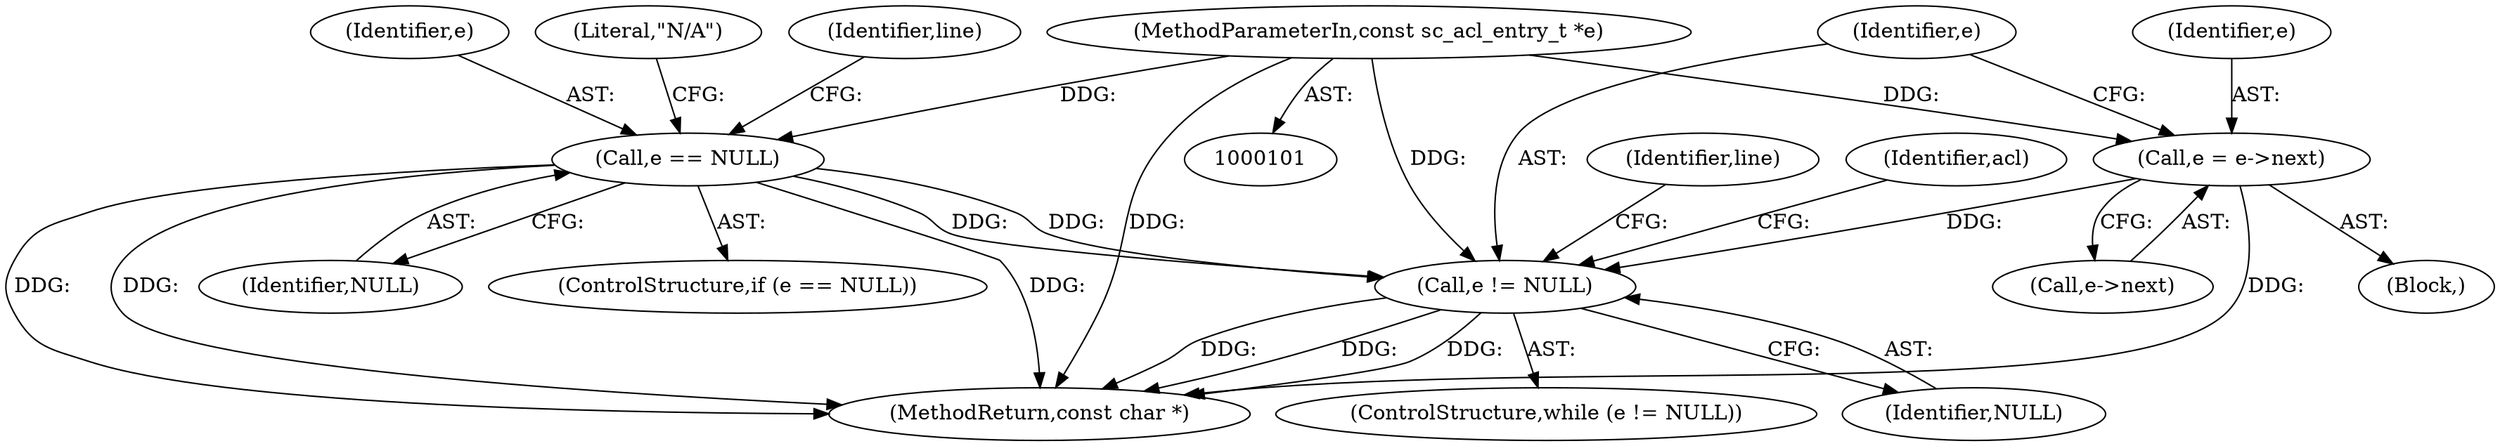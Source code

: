 digraph "0_OpenSC_360e95d45ac4123255a4c796db96337f332160ad#diff-d643a0fa169471dbf2912f4866dc49c5_11@pointer" {
"1000102" [label="(MethodParameterIn,const sc_acl_entry_t *e)"];
"1000108" [label="(Call,e == NULL)"];
"1000119" [label="(Call,e != NULL)"];
"1000256" [label="(Call,e = e->next)"];
"1000122" [label="(Block,)"];
"1000109" [label="(Identifier,e)"];
"1000112" [label="(Literal,\"N/A\")"];
"1000107" [label="(ControlStructure,if (e == NULL))"];
"1000118" [label="(ControlStructure,while (e != NULL))"];
"1000263" [label="(Identifier,line)"];
"1000257" [label="(Identifier,e)"];
"1000121" [label="(Identifier,NULL)"];
"1000256" [label="(Call,e = e->next)"];
"1000119" [label="(Call,e != NULL)"];
"1000108" [label="(Call,e == NULL)"];
"1000115" [label="(Identifier,line)"];
"1000102" [label="(MethodParameterIn,const sc_acl_entry_t *e)"];
"1000271" [label="(MethodReturn,const char *)"];
"1000120" [label="(Identifier,e)"];
"1000124" [label="(Identifier,acl)"];
"1000258" [label="(Call,e->next)"];
"1000110" [label="(Identifier,NULL)"];
"1000102" -> "1000101"  [label="AST: "];
"1000102" -> "1000271"  [label="DDG: "];
"1000102" -> "1000108"  [label="DDG: "];
"1000102" -> "1000119"  [label="DDG: "];
"1000102" -> "1000256"  [label="DDG: "];
"1000108" -> "1000107"  [label="AST: "];
"1000108" -> "1000110"  [label="CFG: "];
"1000109" -> "1000108"  [label="AST: "];
"1000110" -> "1000108"  [label="AST: "];
"1000112" -> "1000108"  [label="CFG: "];
"1000115" -> "1000108"  [label="CFG: "];
"1000108" -> "1000271"  [label="DDG: "];
"1000108" -> "1000271"  [label="DDG: "];
"1000108" -> "1000271"  [label="DDG: "];
"1000108" -> "1000119"  [label="DDG: "];
"1000108" -> "1000119"  [label="DDG: "];
"1000119" -> "1000118"  [label="AST: "];
"1000119" -> "1000121"  [label="CFG: "];
"1000120" -> "1000119"  [label="AST: "];
"1000121" -> "1000119"  [label="AST: "];
"1000124" -> "1000119"  [label="CFG: "];
"1000263" -> "1000119"  [label="CFG: "];
"1000119" -> "1000271"  [label="DDG: "];
"1000119" -> "1000271"  [label="DDG: "];
"1000119" -> "1000271"  [label="DDG: "];
"1000256" -> "1000119"  [label="DDG: "];
"1000256" -> "1000122"  [label="AST: "];
"1000256" -> "1000258"  [label="CFG: "];
"1000257" -> "1000256"  [label="AST: "];
"1000258" -> "1000256"  [label="AST: "];
"1000120" -> "1000256"  [label="CFG: "];
"1000256" -> "1000271"  [label="DDG: "];
}
